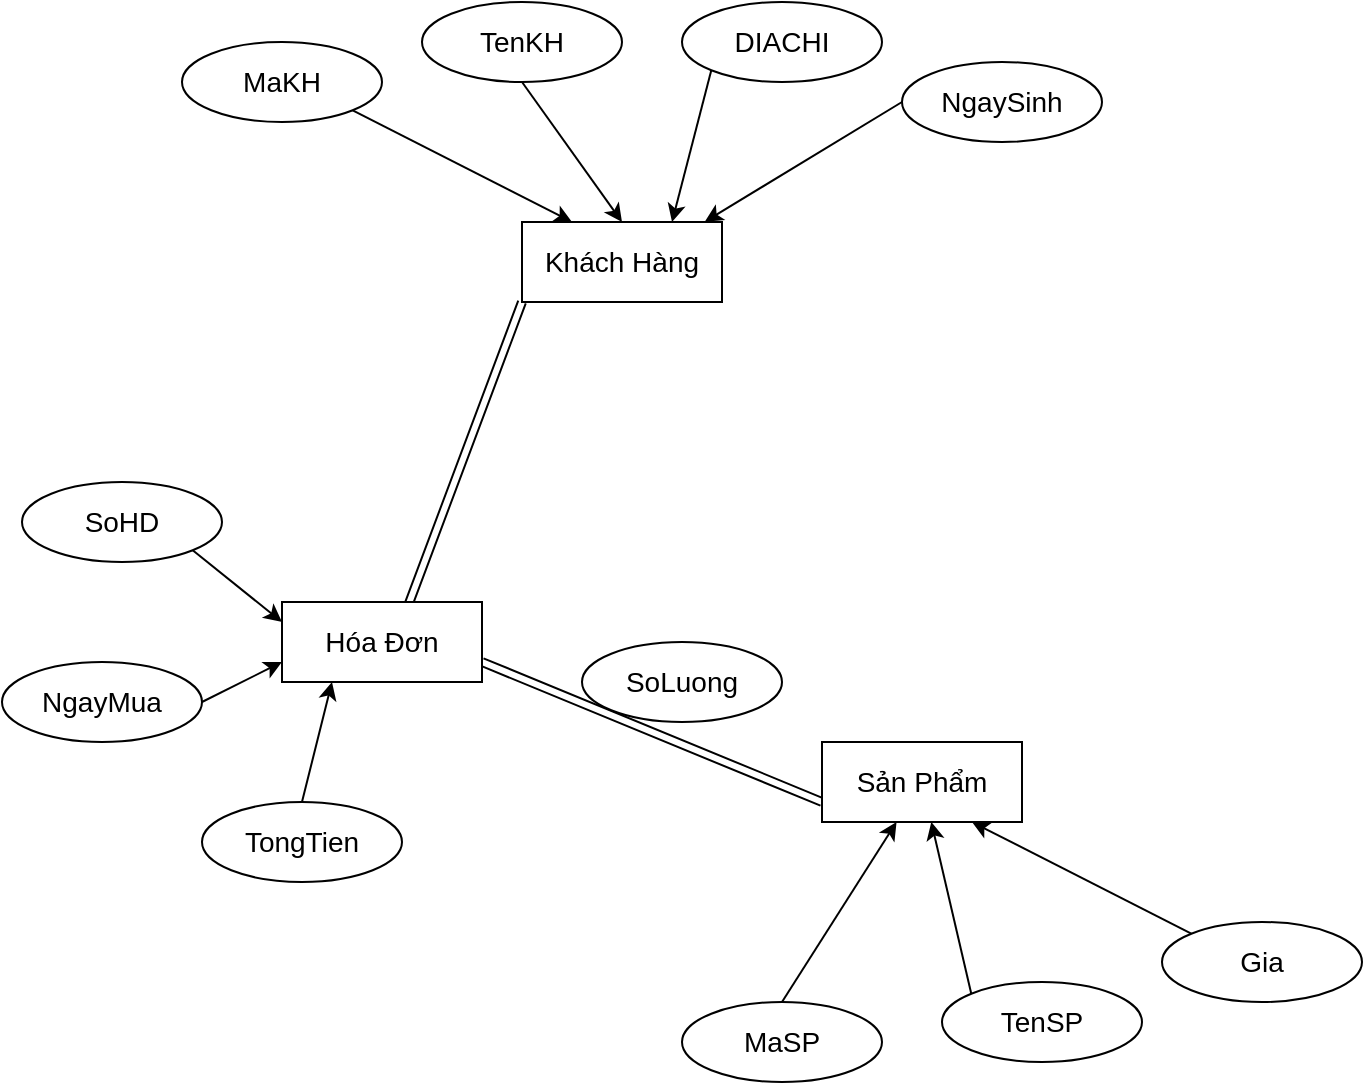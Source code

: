<mxfile version="14.7.6" type="github">
  <diagram id="wbBkRim464r0cEf9g8TG" name="Page-1">
    <mxGraphModel dx="1240" dy="743" grid="1" gridSize="10" guides="1" tooltips="1" connect="1" arrows="1" fold="1" page="1" pageScale="1" pageWidth="850" pageHeight="1100" math="0" shadow="0">
      <root>
        <mxCell id="0" />
        <mxCell id="1" parent="0" />
        <mxCell id="sXFEb_yNwSjlRJIzM0JI-14" style="edgeStyle=none;shape=link;rounded=0;orthogonalLoop=1;jettySize=auto;html=1;exitX=0;exitY=1;exitDx=0;exitDy=0;" edge="1" parent="1" source="sXFEb_yNwSjlRJIzM0JI-1">
          <mxGeometry relative="1" as="geometry">
            <mxPoint x="220" y="380" as="targetPoint" />
          </mxGeometry>
        </mxCell>
        <mxCell id="sXFEb_yNwSjlRJIzM0JI-1" value="&lt;font style=&quot;font-size: 14px&quot;&gt;Khách Hàng&lt;/font&gt;" style="whiteSpace=wrap;html=1;align=center;" vertex="1" parent="1">
          <mxGeometry x="280" y="180" width="100" height="40" as="geometry" />
        </mxCell>
        <mxCell id="sXFEb_yNwSjlRJIzM0JI-13" style="edgeStyle=none;rounded=0;orthogonalLoop=1;jettySize=auto;html=1;exitX=1;exitY=1;exitDx=0;exitDy=0;entryX=0.25;entryY=0;entryDx=0;entryDy=0;" edge="1" parent="1" source="sXFEb_yNwSjlRJIzM0JI-2" target="sXFEb_yNwSjlRJIzM0JI-1">
          <mxGeometry relative="1" as="geometry" />
        </mxCell>
        <mxCell id="sXFEb_yNwSjlRJIzM0JI-2" value="&lt;font style=&quot;font-size: 14px&quot;&gt;MaKH&lt;/font&gt;" style="ellipse;whiteSpace=wrap;html=1;align=center;" vertex="1" parent="1">
          <mxGeometry x="110" y="90" width="100" height="40" as="geometry" />
        </mxCell>
        <mxCell id="sXFEb_yNwSjlRJIzM0JI-11" style="edgeStyle=none;rounded=0;orthogonalLoop=1;jettySize=auto;html=1;exitX=0.5;exitY=1;exitDx=0;exitDy=0;entryX=0.5;entryY=0;entryDx=0;entryDy=0;" edge="1" parent="1" source="sXFEb_yNwSjlRJIzM0JI-3" target="sXFEb_yNwSjlRJIzM0JI-1">
          <mxGeometry relative="1" as="geometry" />
        </mxCell>
        <mxCell id="sXFEb_yNwSjlRJIzM0JI-3" value="&lt;font style=&quot;font-size: 14px&quot;&gt;TenKH&lt;/font&gt;" style="ellipse;whiteSpace=wrap;html=1;align=center;" vertex="1" parent="1">
          <mxGeometry x="230" y="70" width="100" height="40" as="geometry" />
        </mxCell>
        <mxCell id="sXFEb_yNwSjlRJIzM0JI-10" style="edgeStyle=none;rounded=0;orthogonalLoop=1;jettySize=auto;html=1;exitX=0;exitY=1;exitDx=0;exitDy=0;entryX=0.75;entryY=0;entryDx=0;entryDy=0;" edge="1" parent="1" source="sXFEb_yNwSjlRJIzM0JI-4" target="sXFEb_yNwSjlRJIzM0JI-1">
          <mxGeometry relative="1" as="geometry" />
        </mxCell>
        <mxCell id="sXFEb_yNwSjlRJIzM0JI-4" value="&lt;font style=&quot;font-size: 14px&quot;&gt;DIACHI&lt;/font&gt;" style="ellipse;whiteSpace=wrap;html=1;align=center;" vertex="1" parent="1">
          <mxGeometry x="360" y="70" width="100" height="40" as="geometry" />
        </mxCell>
        <mxCell id="sXFEb_yNwSjlRJIzM0JI-9" style="edgeStyle=none;rounded=0;orthogonalLoop=1;jettySize=auto;html=1;exitX=0;exitY=0.5;exitDx=0;exitDy=0;entryX=0.914;entryY=-0.004;entryDx=0;entryDy=0;entryPerimeter=0;" edge="1" parent="1" source="sXFEb_yNwSjlRJIzM0JI-5" target="sXFEb_yNwSjlRJIzM0JI-1">
          <mxGeometry relative="1" as="geometry" />
        </mxCell>
        <mxCell id="sXFEb_yNwSjlRJIzM0JI-5" value="&lt;font style=&quot;font-size: 14px&quot;&gt;NgaySinh&lt;/font&gt;" style="ellipse;whiteSpace=wrap;html=1;align=center;" vertex="1" parent="1">
          <mxGeometry x="470" y="100" width="100" height="40" as="geometry" />
        </mxCell>
        <mxCell id="sXFEb_yNwSjlRJIzM0JI-15" style="edgeStyle=none;shape=link;rounded=0;orthogonalLoop=1;jettySize=auto;html=1;exitX=1;exitY=0.75;exitDx=0;exitDy=0;entryX=0;entryY=0.75;entryDx=0;entryDy=0;" edge="1" parent="1" source="sXFEb_yNwSjlRJIzM0JI-6" target="sXFEb_yNwSjlRJIzM0JI-7">
          <mxGeometry relative="1" as="geometry" />
        </mxCell>
        <mxCell id="sXFEb_yNwSjlRJIzM0JI-6" value="&lt;font style=&quot;font-size: 14px&quot;&gt;Hóa Đơn&lt;/font&gt;" style="whiteSpace=wrap;html=1;align=center;" vertex="1" parent="1">
          <mxGeometry x="160" y="370" width="100" height="40" as="geometry" />
        </mxCell>
        <mxCell id="sXFEb_yNwSjlRJIzM0JI-7" value="&lt;font style=&quot;font-size: 14px&quot;&gt;Sản Phẩm&lt;/font&gt;" style="whiteSpace=wrap;html=1;align=center;" vertex="1" parent="1">
          <mxGeometry x="430" y="440" width="100" height="40" as="geometry" />
        </mxCell>
        <mxCell id="sXFEb_yNwSjlRJIzM0JI-27" style="edgeStyle=none;rounded=0;orthogonalLoop=1;jettySize=auto;html=1;exitX=0.5;exitY=0;exitDx=0;exitDy=0;" edge="1" parent="1" source="sXFEb_yNwSjlRJIzM0JI-16" target="sXFEb_yNwSjlRJIzM0JI-7">
          <mxGeometry relative="1" as="geometry" />
        </mxCell>
        <mxCell id="sXFEb_yNwSjlRJIzM0JI-16" value="&lt;font style=&quot;font-size: 14px&quot;&gt;MaSP&lt;/font&gt;" style="ellipse;whiteSpace=wrap;html=1;align=center;" vertex="1" parent="1">
          <mxGeometry x="360" y="570" width="100" height="40" as="geometry" />
        </mxCell>
        <mxCell id="sXFEb_yNwSjlRJIzM0JI-26" style="edgeStyle=none;rounded=0;orthogonalLoop=1;jettySize=auto;html=1;exitX=0;exitY=0;exitDx=0;exitDy=0;" edge="1" parent="1" source="sXFEb_yNwSjlRJIzM0JI-17" target="sXFEb_yNwSjlRJIzM0JI-7">
          <mxGeometry relative="1" as="geometry" />
        </mxCell>
        <mxCell id="sXFEb_yNwSjlRJIzM0JI-17" value="&lt;font style=&quot;font-size: 14px&quot;&gt;TenSP&lt;/font&gt;" style="ellipse;whiteSpace=wrap;html=1;align=center;" vertex="1" parent="1">
          <mxGeometry x="490" y="560" width="100" height="40" as="geometry" />
        </mxCell>
        <mxCell id="sXFEb_yNwSjlRJIzM0JI-28" style="edgeStyle=none;rounded=0;orthogonalLoop=1;jettySize=auto;html=1;exitX=0;exitY=0;exitDx=0;exitDy=0;entryX=0.75;entryY=1;entryDx=0;entryDy=0;" edge="1" parent="1" source="sXFEb_yNwSjlRJIzM0JI-18" target="sXFEb_yNwSjlRJIzM0JI-7">
          <mxGeometry relative="1" as="geometry" />
        </mxCell>
        <mxCell id="sXFEb_yNwSjlRJIzM0JI-18" value="&lt;span style=&quot;font-size: 14px&quot;&gt;Gia&lt;/span&gt;" style="ellipse;whiteSpace=wrap;html=1;align=center;" vertex="1" parent="1">
          <mxGeometry x="600" y="530" width="100" height="40" as="geometry" />
        </mxCell>
        <mxCell id="sXFEb_yNwSjlRJIzM0JI-23" style="edgeStyle=none;rounded=0;orthogonalLoop=1;jettySize=auto;html=1;exitX=1;exitY=1;exitDx=0;exitDy=0;entryX=0;entryY=0.25;entryDx=0;entryDy=0;" edge="1" parent="1" source="sXFEb_yNwSjlRJIzM0JI-19" target="sXFEb_yNwSjlRJIzM0JI-6">
          <mxGeometry relative="1" as="geometry" />
        </mxCell>
        <mxCell id="sXFEb_yNwSjlRJIzM0JI-19" value="&lt;font style=&quot;font-size: 14px&quot;&gt;SoHD&lt;/font&gt;" style="ellipse;whiteSpace=wrap;html=1;align=center;" vertex="1" parent="1">
          <mxGeometry x="30" y="310" width="100" height="40" as="geometry" />
        </mxCell>
        <mxCell id="sXFEb_yNwSjlRJIzM0JI-24" style="edgeStyle=none;rounded=0;orthogonalLoop=1;jettySize=auto;html=1;exitX=1;exitY=0.5;exitDx=0;exitDy=0;entryX=0;entryY=0.75;entryDx=0;entryDy=0;" edge="1" parent="1" source="sXFEb_yNwSjlRJIzM0JI-20" target="sXFEb_yNwSjlRJIzM0JI-6">
          <mxGeometry relative="1" as="geometry" />
        </mxCell>
        <mxCell id="sXFEb_yNwSjlRJIzM0JI-20" value="&lt;font style=&quot;font-size: 14px&quot;&gt;NgayMua&lt;/font&gt;" style="ellipse;whiteSpace=wrap;html=1;align=center;" vertex="1" parent="1">
          <mxGeometry x="20" y="400" width="100" height="40" as="geometry" />
        </mxCell>
        <mxCell id="sXFEb_yNwSjlRJIzM0JI-25" style="edgeStyle=none;rounded=0;orthogonalLoop=1;jettySize=auto;html=1;exitX=0.5;exitY=0;exitDx=0;exitDy=0;entryX=0.25;entryY=1;entryDx=0;entryDy=0;" edge="1" parent="1" source="sXFEb_yNwSjlRJIzM0JI-21" target="sXFEb_yNwSjlRJIzM0JI-6">
          <mxGeometry relative="1" as="geometry" />
        </mxCell>
        <mxCell id="sXFEb_yNwSjlRJIzM0JI-21" value="&lt;font style=&quot;font-size: 14px&quot;&gt;TongTien&lt;/font&gt;" style="ellipse;whiteSpace=wrap;html=1;align=center;" vertex="1" parent="1">
          <mxGeometry x="120" y="470" width="100" height="40" as="geometry" />
        </mxCell>
        <mxCell id="sXFEb_yNwSjlRJIzM0JI-29" value="&lt;font style=&quot;font-size: 14px&quot;&gt;SoLuong&lt;/font&gt;" style="ellipse;whiteSpace=wrap;html=1;align=center;" vertex="1" parent="1">
          <mxGeometry x="310" y="390" width="100" height="40" as="geometry" />
        </mxCell>
      </root>
    </mxGraphModel>
  </diagram>
</mxfile>
